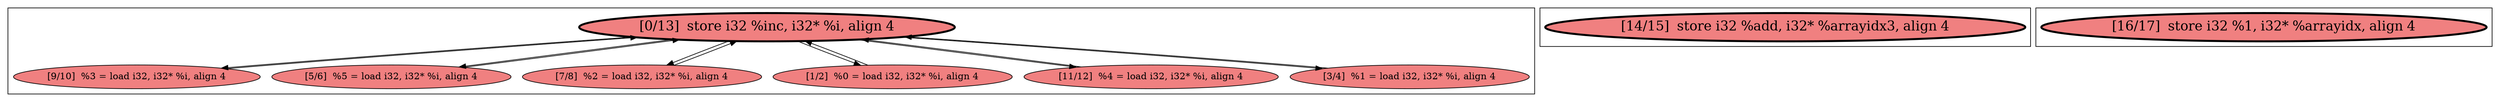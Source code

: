 
digraph G {



node79->node84 [ ]
node84->node79 [ ]
node79->node82 [ ]
node82->node79 [ ]
node83->node79 [ ]
node79->node80 [ ]
node79->node83 [ ]
node80->node79 [ ]
node78->node79 [ ]
node79->node81 [ ]
node79->node78 [ ]
node81->node79 [ ]


subgraph cluster2 {


node86 [penwidth=3.0,fontsize=20,fillcolor=lightcoral,label="[14/15]  store i32 %add, i32* %arrayidx3, align 4",shape=ellipse,style=filled ]



}

subgraph cluster0 {


node84 [fillcolor=lightcoral,label="[9/10]  %3 = load i32, i32* %i, align 4",shape=ellipse,style=filled ]
node79 [penwidth=3.0,fontsize=20,fillcolor=lightcoral,label="[0/13]  store i32 %inc, i32* %i, align 4",shape=ellipse,style=filled ]
node80 [fillcolor=lightcoral,label="[1/2]  %0 = load i32, i32* %i, align 4",shape=ellipse,style=filled ]
node82 [fillcolor=lightcoral,label="[5/6]  %5 = load i32, i32* %i, align 4",shape=ellipse,style=filled ]
node81 [fillcolor=lightcoral,label="[3/4]  %1 = load i32, i32* %i, align 4",shape=ellipse,style=filled ]
node78 [fillcolor=lightcoral,label="[11/12]  %4 = load i32, i32* %i, align 4",shape=ellipse,style=filled ]
node83 [fillcolor=lightcoral,label="[7/8]  %2 = load i32, i32* %i, align 4",shape=ellipse,style=filled ]



}

subgraph cluster1 {


node85 [penwidth=3.0,fontsize=20,fillcolor=lightcoral,label="[16/17]  store i32 %1, i32* %arrayidx, align 4",shape=ellipse,style=filled ]



}

}
